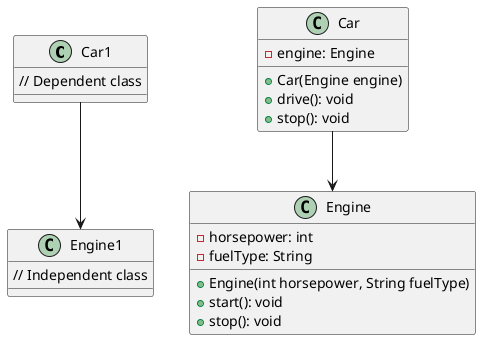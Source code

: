@startuml
class Car1 {
    // Dependent class
}

class Engine1 {
    // Independent class
}

Car1 --> Engine1

class Engine {
    - horsepower: int
    - fuelType: String

    + Engine(int horsepower, String fuelType)
    + start(): void
    + stop(): void
}

class Car {
    - engine: Engine

    + Car(Engine engine)
    + drive(): void
    + stop(): void
}

Car --> Engine


@enduml
